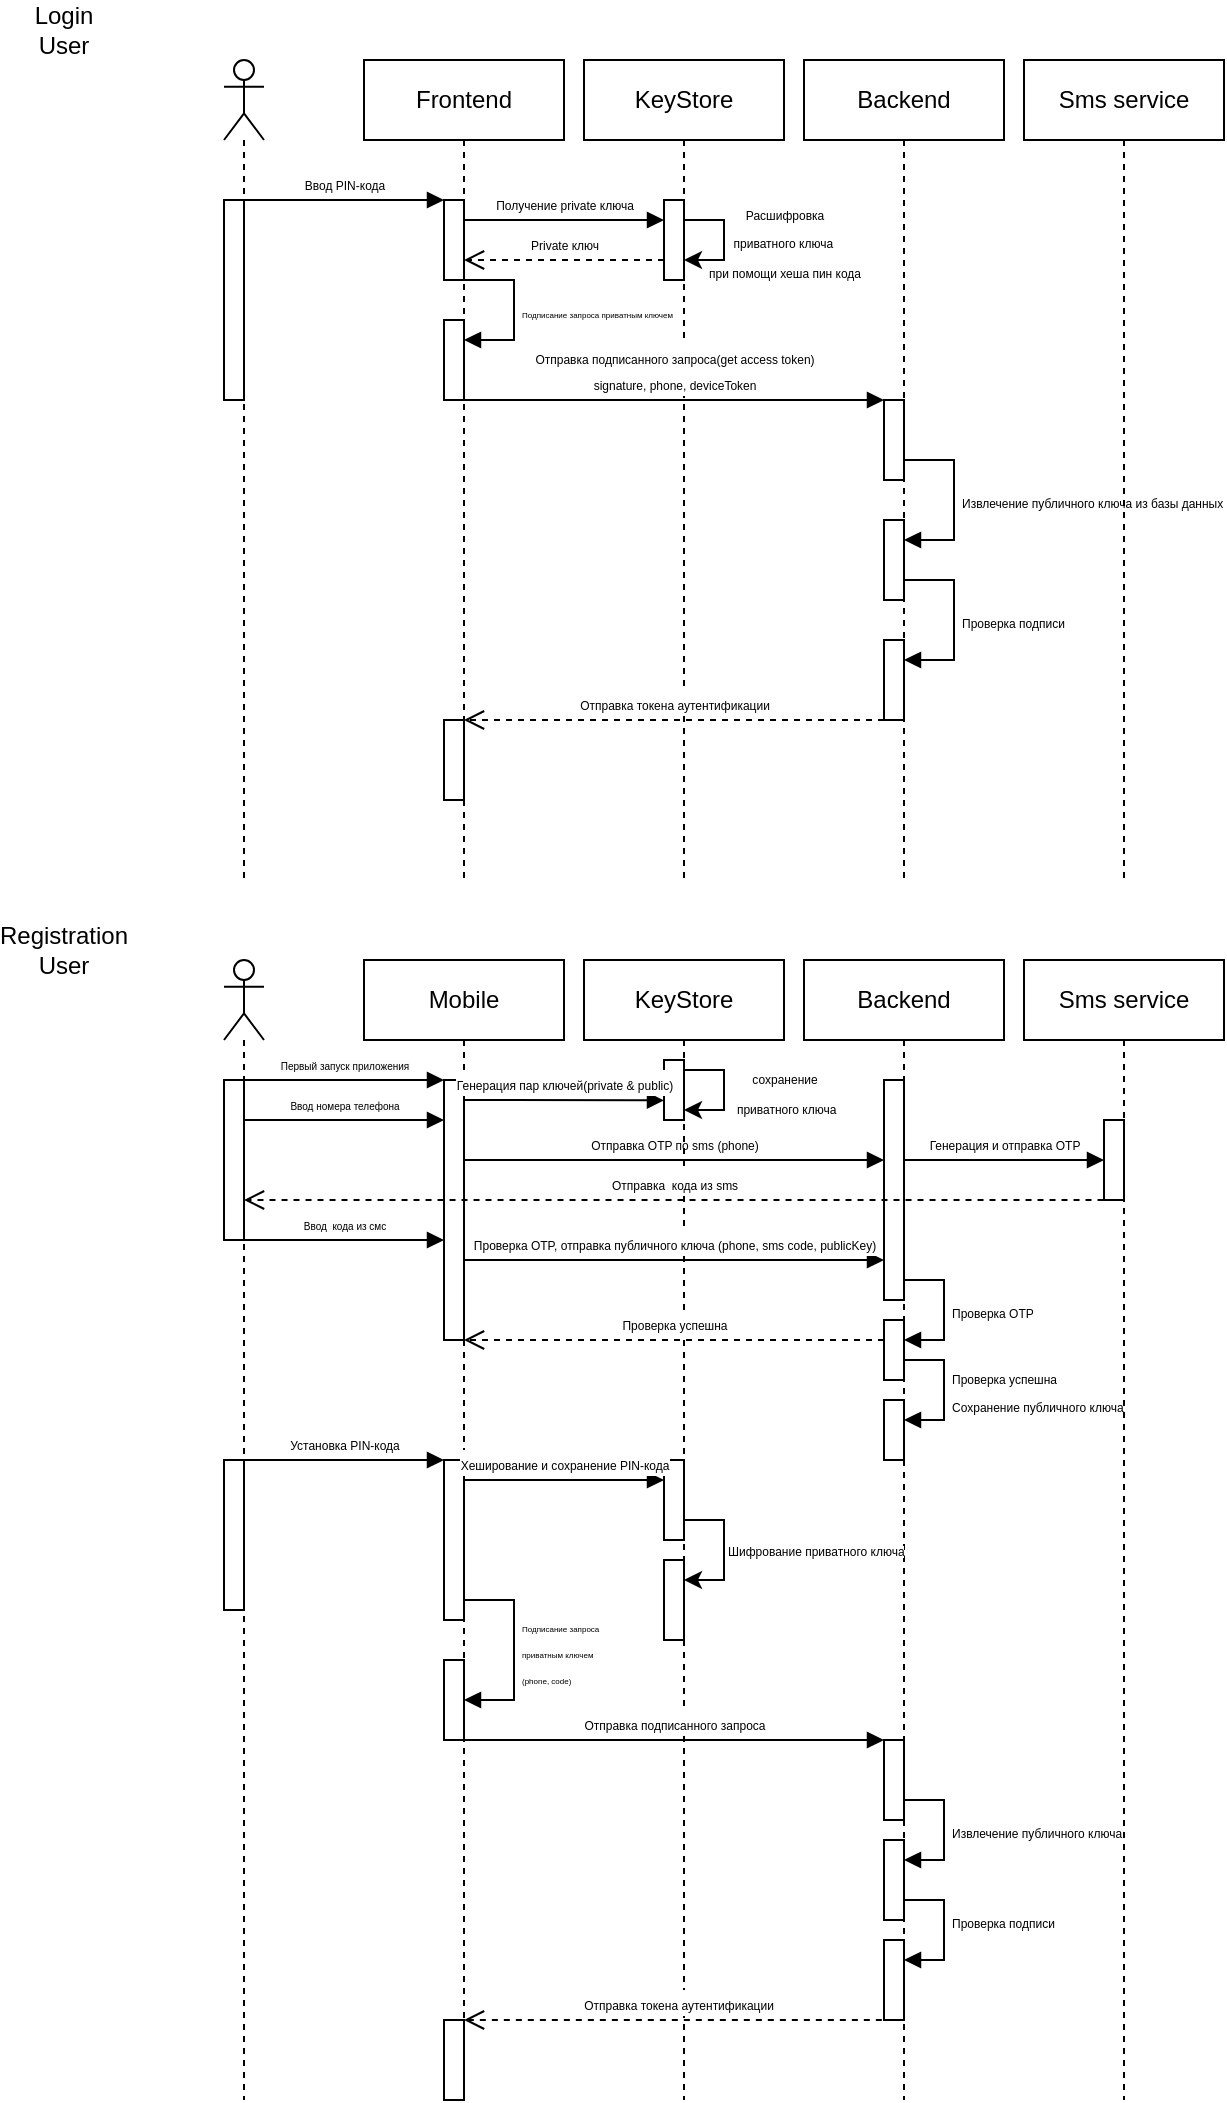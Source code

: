 <mxfile version="24.7.10">
  <diagram name="Page-1" id="2YBvvXClWsGukQMizWep">
    <mxGraphModel dx="717" dy="410" grid="1" gridSize="10" guides="1" tooltips="1" connect="1" arrows="1" fold="1" page="1" pageScale="1" pageWidth="850" pageHeight="1100" math="0" shadow="0">
      <root>
        <mxCell id="0" />
        <mxCell id="1" parent="0" />
        <mxCell id="j4ppFfh7coL_AdbM1LWi-92" value="" style="shape=umlLifeline;perimeter=lifelinePerimeter;whiteSpace=wrap;html=1;container=1;dropTarget=0;collapsible=0;recursiveResize=0;outlineConnect=0;portConstraint=eastwest;newEdgeStyle={&quot;curved&quot;:0,&quot;rounded&quot;:0};participant=umlActor;" vertex="1" parent="1">
          <mxGeometry x="120" y="40" width="20" height="410" as="geometry" />
        </mxCell>
        <mxCell id="j4ppFfh7coL_AdbM1LWi-113" value="" style="html=1;points=[[0,0,0,0,5],[0,1,0,0,-5],[1,0,0,0,5],[1,1,0,0,-5]];perimeter=orthogonalPerimeter;outlineConnect=0;targetShapes=umlLifeline;portConstraint=eastwest;newEdgeStyle={&quot;curved&quot;:0,&quot;rounded&quot;:0};" vertex="1" parent="j4ppFfh7coL_AdbM1LWi-92">
          <mxGeometry y="70" width="10" height="100" as="geometry" />
        </mxCell>
        <mxCell id="j4ppFfh7coL_AdbM1LWi-94" value="Frontend" style="shape=umlLifeline;perimeter=lifelinePerimeter;whiteSpace=wrap;html=1;container=1;dropTarget=0;collapsible=0;recursiveResize=0;outlineConnect=0;portConstraint=eastwest;newEdgeStyle={&quot;edgeStyle&quot;:&quot;elbowEdgeStyle&quot;,&quot;elbow&quot;:&quot;vertical&quot;,&quot;curved&quot;:0,&quot;rounded&quot;:0};" vertex="1" parent="1">
          <mxGeometry x="190" y="40" width="100" height="410" as="geometry" />
        </mxCell>
        <mxCell id="j4ppFfh7coL_AdbM1LWi-115" value="" style="html=1;points=[[0,0,0,0,5],[0,1,0,0,-5],[1,0,0,0,5],[1,1,0,0,-5]];perimeter=orthogonalPerimeter;outlineConnect=0;targetShapes=umlLifeline;portConstraint=eastwest;newEdgeStyle={&quot;curved&quot;:0,&quot;rounded&quot;:0};" vertex="1" parent="j4ppFfh7coL_AdbM1LWi-94">
          <mxGeometry x="40" y="70" width="10" height="40" as="geometry" />
        </mxCell>
        <mxCell id="j4ppFfh7coL_AdbM1LWi-120" value="" style="html=1;points=[[0,0,0,0,5],[0,1,0,0,-5],[1,0,0,0,5],[1,1,0,0,-5]];perimeter=orthogonalPerimeter;outlineConnect=0;targetShapes=umlLifeline;portConstraint=eastwest;newEdgeStyle={&quot;curved&quot;:0,&quot;rounded&quot;:0};" vertex="1" parent="j4ppFfh7coL_AdbM1LWi-94">
          <mxGeometry x="40" y="130" width="10" height="40" as="geometry" />
        </mxCell>
        <mxCell id="j4ppFfh7coL_AdbM1LWi-121" value="&lt;span style=&quot;font-size: 4px;&quot;&gt;Подписание запроса приватным ключем&lt;/span&gt;" style="html=1;align=left;spacingLeft=2;endArrow=block;rounded=0;edgeStyle=orthogonalEdgeStyle;curved=0;rounded=0;" edge="1" target="j4ppFfh7coL_AdbM1LWi-120" parent="j4ppFfh7coL_AdbM1LWi-94" source="j4ppFfh7coL_AdbM1LWi-115">
          <mxGeometry relative="1" as="geometry">
            <mxPoint x="45" y="110" as="sourcePoint" />
            <Array as="points">
              <mxPoint x="75" y="110" />
              <mxPoint x="75" y="140" />
            </Array>
          </mxGeometry>
        </mxCell>
        <mxCell id="j4ppFfh7coL_AdbM1LWi-130" value="" style="html=1;points=[[0,0,0,0,5],[0,1,0,0,-5],[1,0,0,0,5],[1,1,0,0,-5]];perimeter=orthogonalPerimeter;outlineConnect=0;targetShapes=umlLifeline;portConstraint=eastwest;newEdgeStyle={&quot;curved&quot;:0,&quot;rounded&quot;:0};" vertex="1" parent="j4ppFfh7coL_AdbM1LWi-94">
          <mxGeometry x="40" y="330" width="10" height="40" as="geometry" />
        </mxCell>
        <mxCell id="j4ppFfh7coL_AdbM1LWi-99" value="KeyStore" style="shape=umlLifeline;perimeter=lifelinePerimeter;whiteSpace=wrap;html=1;container=1;dropTarget=0;collapsible=0;recursiveResize=0;outlineConnect=0;portConstraint=eastwest;newEdgeStyle={&quot;curved&quot;:0,&quot;rounded&quot;:0};" vertex="1" parent="1">
          <mxGeometry x="300" y="40" width="100" height="410" as="geometry" />
        </mxCell>
        <mxCell id="j4ppFfh7coL_AdbM1LWi-116" value="" style="html=1;points=[[0,0,0,0,5],[0,1,0,0,-5],[1,0,0,0,5],[1,1,0,0,-5]];perimeter=orthogonalPerimeter;outlineConnect=0;targetShapes=umlLifeline;portConstraint=eastwest;newEdgeStyle={&quot;curved&quot;:0,&quot;rounded&quot;:0};" vertex="1" parent="j4ppFfh7coL_AdbM1LWi-99">
          <mxGeometry x="40" y="70" width="10" height="40" as="geometry" />
        </mxCell>
        <mxCell id="j4ppFfh7coL_AdbM1LWi-190" style="edgeStyle=orthogonalEdgeStyle;rounded=0;orthogonalLoop=1;jettySize=auto;html=1;curved=0;elbow=vertical;" edge="1" parent="j4ppFfh7coL_AdbM1LWi-99" source="j4ppFfh7coL_AdbM1LWi-116" target="j4ppFfh7coL_AdbM1LWi-116">
          <mxGeometry relative="1" as="geometry" />
        </mxCell>
        <mxCell id="j4ppFfh7coL_AdbM1LWi-101" value="Backend" style="shape=umlLifeline;perimeter=lifelinePerimeter;whiteSpace=wrap;html=1;container=1;dropTarget=0;collapsible=0;recursiveResize=0;outlineConnect=0;portConstraint=eastwest;newEdgeStyle={&quot;edgeStyle&quot;:&quot;elbowEdgeStyle&quot;,&quot;elbow&quot;:&quot;vertical&quot;,&quot;curved&quot;:0,&quot;rounded&quot;:0};" vertex="1" parent="1">
          <mxGeometry x="410" y="40" width="100" height="410" as="geometry" />
        </mxCell>
        <mxCell id="j4ppFfh7coL_AdbM1LWi-123" value="" style="html=1;points=[[0,0,0,0,5],[0,1,0,0,-5],[1,0,0,0,5],[1,1,0,0,-5]];perimeter=orthogonalPerimeter;outlineConnect=0;targetShapes=umlLifeline;portConstraint=eastwest;newEdgeStyle={&quot;curved&quot;:0,&quot;rounded&quot;:0};" vertex="1" parent="j4ppFfh7coL_AdbM1LWi-101">
          <mxGeometry x="40" y="170" width="10" height="40" as="geometry" />
        </mxCell>
        <mxCell id="j4ppFfh7coL_AdbM1LWi-126" value="" style="html=1;points=[[0,0,0,0,5],[0,1,0,0,-5],[1,0,0,0,5],[1,1,0,0,-5]];perimeter=orthogonalPerimeter;outlineConnect=0;targetShapes=umlLifeline;portConstraint=eastwest;newEdgeStyle={&quot;curved&quot;:0,&quot;rounded&quot;:0};" vertex="1" parent="j4ppFfh7coL_AdbM1LWi-101">
          <mxGeometry x="40" y="230" width="10" height="40" as="geometry" />
        </mxCell>
        <mxCell id="j4ppFfh7coL_AdbM1LWi-127" value="&lt;font style=&quot;font-size: 6px;&quot;&gt;Извлечение публичного ключа из базы данных&lt;/font&gt;" style="html=1;align=left;spacingLeft=2;endArrow=block;rounded=0;edgeStyle=orthogonalEdgeStyle;curved=0;rounded=0;" edge="1" target="j4ppFfh7coL_AdbM1LWi-126" parent="j4ppFfh7coL_AdbM1LWi-101" source="j4ppFfh7coL_AdbM1LWi-123">
          <mxGeometry relative="1" as="geometry">
            <mxPoint x="45" y="210" as="sourcePoint" />
            <Array as="points">
              <mxPoint x="75" y="200" />
              <mxPoint x="75" y="240" />
            </Array>
          </mxGeometry>
        </mxCell>
        <mxCell id="j4ppFfh7coL_AdbM1LWi-128" value="" style="html=1;points=[[0,0,0,0,5],[0,1,0,0,-5],[1,0,0,0,5],[1,1,0,0,-5]];perimeter=orthogonalPerimeter;outlineConnect=0;targetShapes=umlLifeline;portConstraint=eastwest;newEdgeStyle={&quot;curved&quot;:0,&quot;rounded&quot;:0};" vertex="1" parent="j4ppFfh7coL_AdbM1LWi-101">
          <mxGeometry x="40" y="290" width="10" height="40" as="geometry" />
        </mxCell>
        <mxCell id="j4ppFfh7coL_AdbM1LWi-129" value="&lt;span style=&quot;font-size: 6px;&quot;&gt;Проверка подписи&lt;/span&gt;" style="html=1;align=left;spacingLeft=2;endArrow=block;rounded=0;edgeStyle=orthogonalEdgeStyle;curved=0;rounded=0;" edge="1" target="j4ppFfh7coL_AdbM1LWi-128" parent="j4ppFfh7coL_AdbM1LWi-101" source="j4ppFfh7coL_AdbM1LWi-126">
          <mxGeometry relative="1" as="geometry">
            <mxPoint x="45" y="280" as="sourcePoint" />
            <Array as="points">
              <mxPoint x="75" y="260" />
              <mxPoint x="75" y="300" />
            </Array>
          </mxGeometry>
        </mxCell>
        <mxCell id="j4ppFfh7coL_AdbM1LWi-111" value="Sms service" style="shape=umlLifeline;perimeter=lifelinePerimeter;whiteSpace=wrap;html=1;container=1;dropTarget=0;collapsible=0;recursiveResize=0;outlineConnect=0;portConstraint=eastwest;newEdgeStyle={&quot;curved&quot;:0,&quot;rounded&quot;:0};" vertex="1" parent="1">
          <mxGeometry x="520" y="40" width="100" height="410" as="geometry" />
        </mxCell>
        <mxCell id="j4ppFfh7coL_AdbM1LWi-114" value="&lt;font style=&quot;font-size: 6px;&quot;&gt;Ввод PIN-кода&lt;/font&gt;" style="html=1;verticalAlign=bottom;endArrow=block;curved=0;rounded=0;" edge="1" parent="1">
          <mxGeometry width="80" relative="1" as="geometry">
            <mxPoint x="130" y="110" as="sourcePoint" />
            <mxPoint x="230" y="110" as="targetPoint" />
            <Array as="points">
              <mxPoint x="200" y="110" />
            </Array>
          </mxGeometry>
        </mxCell>
        <mxCell id="j4ppFfh7coL_AdbM1LWi-117" value="&lt;font style=&quot;font-size: 6px;&quot;&gt;Получение private ключа&lt;/font&gt;" style="html=1;verticalAlign=bottom;endArrow=block;curved=0;rounded=0;" edge="1" parent="1" source="j4ppFfh7coL_AdbM1LWi-94" target="j4ppFfh7coL_AdbM1LWi-116">
          <mxGeometry width="80" relative="1" as="geometry">
            <mxPoint x="260" y="120" as="sourcePoint" />
            <mxPoint x="340" y="120" as="targetPoint" />
            <Array as="points">
              <mxPoint x="290" y="120" />
            </Array>
          </mxGeometry>
        </mxCell>
        <mxCell id="j4ppFfh7coL_AdbM1LWi-122" value="&lt;span style=&quot;font-size: 6px;&quot;&gt;Отправка подписанного запроса(get access token)&lt;/span&gt;&lt;div&gt;&lt;span style=&quot;font-size: 6px;&quot;&gt;signature, phone, deviceToken&lt;/span&gt;&lt;/div&gt;" style="html=1;verticalAlign=bottom;endArrow=block;curved=0;rounded=0;" edge="1" parent="1" target="j4ppFfh7coL_AdbM1LWi-123">
          <mxGeometry width="80" relative="1" as="geometry">
            <mxPoint x="240" y="210" as="sourcePoint" />
            <mxPoint x="320" y="210" as="targetPoint" />
          </mxGeometry>
        </mxCell>
        <mxCell id="j4ppFfh7coL_AdbM1LWi-131" value="&lt;span style=&quot;font-size: 6px;&quot;&gt;Отправка токена аутентификации&lt;/span&gt;" style="html=1;verticalAlign=bottom;endArrow=open;dashed=1;endSize=8;curved=0;rounded=0;" edge="1" parent="1">
          <mxGeometry relative="1" as="geometry">
            <mxPoint x="450" y="370" as="sourcePoint" />
            <mxPoint x="239.987" y="370" as="targetPoint" />
          </mxGeometry>
        </mxCell>
        <mxCell id="j4ppFfh7coL_AdbM1LWi-134" value="&lt;font style=&quot;font-size: 6px;&quot;&gt;Private ключ&lt;/font&gt;" style="html=1;verticalAlign=bottom;endArrow=open;dashed=1;endSize=8;curved=0;rounded=0;" edge="1" parent="1" target="j4ppFfh7coL_AdbM1LWi-94">
          <mxGeometry relative="1" as="geometry">
            <mxPoint x="340" y="140" as="sourcePoint" />
            <mxPoint x="260" y="140" as="targetPoint" />
          </mxGeometry>
        </mxCell>
        <mxCell id="j4ppFfh7coL_AdbM1LWi-137" value="" style="shape=umlLifeline;perimeter=lifelinePerimeter;whiteSpace=wrap;html=1;container=1;dropTarget=0;collapsible=0;recursiveResize=0;outlineConnect=0;portConstraint=eastwest;newEdgeStyle={&quot;curved&quot;:0,&quot;rounded&quot;:0};participant=umlActor;" vertex="1" parent="1">
          <mxGeometry x="120" y="490" width="20" height="570" as="geometry" />
        </mxCell>
        <mxCell id="j4ppFfh7coL_AdbM1LWi-138" value="" style="html=1;points=[[0,0,0,0,5],[0,1,0,0,-5],[1,0,0,0,5],[1,1,0,0,-5]];perimeter=orthogonalPerimeter;outlineConnect=0;targetShapes=umlLifeline;portConstraint=eastwest;newEdgeStyle={&quot;curved&quot;:0,&quot;rounded&quot;:0};" vertex="1" parent="j4ppFfh7coL_AdbM1LWi-137">
          <mxGeometry y="60" width="10" height="80" as="geometry" />
        </mxCell>
        <mxCell id="j4ppFfh7coL_AdbM1LWi-165" value="" style="html=1;points=[[0,0,0,0,5],[0,1,0,0,-5],[1,0,0,0,5],[1,1,0,0,-5]];perimeter=orthogonalPerimeter;outlineConnect=0;targetShapes=umlLifeline;portConstraint=eastwest;newEdgeStyle={&quot;curved&quot;:0,&quot;rounded&quot;:0};" vertex="1" parent="j4ppFfh7coL_AdbM1LWi-137">
          <mxGeometry y="250" width="10" height="75" as="geometry" />
        </mxCell>
        <mxCell id="j4ppFfh7coL_AdbM1LWi-139" value="Mobile" style="shape=umlLifeline;perimeter=lifelinePerimeter;whiteSpace=wrap;html=1;container=1;dropTarget=0;collapsible=0;recursiveResize=0;outlineConnect=0;portConstraint=eastwest;newEdgeStyle={&quot;edgeStyle&quot;:&quot;elbowEdgeStyle&quot;,&quot;elbow&quot;:&quot;vertical&quot;,&quot;curved&quot;:0,&quot;rounded&quot;:0};" vertex="1" parent="1">
          <mxGeometry x="190" y="490" width="100" height="570" as="geometry" />
        </mxCell>
        <mxCell id="j4ppFfh7coL_AdbM1LWi-140" value="" style="html=1;points=[[0,0,0,0,5],[0,1,0,0,-5],[1,0,0,0,5],[1,1,0,0,-5]];perimeter=orthogonalPerimeter;outlineConnect=0;targetShapes=umlLifeline;portConstraint=eastwest;newEdgeStyle={&quot;curved&quot;:0,&quot;rounded&quot;:0};" vertex="1" parent="j4ppFfh7coL_AdbM1LWi-139">
          <mxGeometry x="40" y="60" width="10" height="130" as="geometry" />
        </mxCell>
        <mxCell id="j4ppFfh7coL_AdbM1LWi-141" value="" style="html=1;points=[[0,0,0,0,5],[0,1,0,0,-5],[1,0,0,0,5],[1,1,0,0,-5]];perimeter=orthogonalPerimeter;outlineConnect=0;targetShapes=umlLifeline;portConstraint=eastwest;newEdgeStyle={&quot;curved&quot;:0,&quot;rounded&quot;:0};" vertex="1" parent="j4ppFfh7coL_AdbM1LWi-139">
          <mxGeometry x="40" y="250" width="10" height="80" as="geometry" />
        </mxCell>
        <mxCell id="j4ppFfh7coL_AdbM1LWi-142" value="" style="html=1;points=[[0,0,0,0,5],[0,1,0,0,-5],[1,0,0,0,5],[1,1,0,0,-5]];perimeter=orthogonalPerimeter;outlineConnect=0;targetShapes=umlLifeline;portConstraint=eastwest;newEdgeStyle={&quot;curved&quot;:0,&quot;rounded&quot;:0};" vertex="1" parent="j4ppFfh7coL_AdbM1LWi-139">
          <mxGeometry x="40" y="350" width="10" height="40" as="geometry" />
        </mxCell>
        <mxCell id="j4ppFfh7coL_AdbM1LWi-143" value="&lt;font style=&quot;font-size: 4px;&quot;&gt;Подписание запроса&amp;nbsp;&lt;/font&gt;&lt;div&gt;&lt;font style=&quot;font-size: 4px;&quot;&gt;приватным ключем&amp;nbsp;&lt;br&gt;&lt;/font&gt;&lt;/div&gt;&lt;div&gt;&lt;font style=&quot;font-size: 4px;&quot;&gt;(phone, code)&lt;/font&gt;&lt;/div&gt;" style="html=1;align=left;spacingLeft=2;endArrow=block;rounded=0;edgeStyle=orthogonalEdgeStyle;curved=0;rounded=0;" edge="1" parent="j4ppFfh7coL_AdbM1LWi-139" target="j4ppFfh7coL_AdbM1LWi-142" source="j4ppFfh7coL_AdbM1LWi-141">
          <mxGeometry relative="1" as="geometry">
            <mxPoint x="45" y="290" as="sourcePoint" />
            <Array as="points">
              <mxPoint x="75" y="320" />
              <mxPoint x="75" y="370" />
            </Array>
          </mxGeometry>
        </mxCell>
        <mxCell id="j4ppFfh7coL_AdbM1LWi-144" value="" style="html=1;points=[[0,0,0,0,5],[0,1,0,0,-5],[1,0,0,0,5],[1,1,0,0,-5]];perimeter=orthogonalPerimeter;outlineConnect=0;targetShapes=umlLifeline;portConstraint=eastwest;newEdgeStyle={&quot;curved&quot;:0,&quot;rounded&quot;:0};" vertex="1" parent="j4ppFfh7coL_AdbM1LWi-139">
          <mxGeometry x="40" y="530" width="10" height="40" as="geometry" />
        </mxCell>
        <mxCell id="j4ppFfh7coL_AdbM1LWi-145" value="Backend" style="shape=umlLifeline;perimeter=lifelinePerimeter;whiteSpace=wrap;html=1;container=1;dropTarget=0;collapsible=0;recursiveResize=0;outlineConnect=0;portConstraint=eastwest;newEdgeStyle={&quot;edgeStyle&quot;:&quot;elbowEdgeStyle&quot;,&quot;elbow&quot;:&quot;vertical&quot;,&quot;curved&quot;:0,&quot;rounded&quot;:0};" vertex="1" parent="1">
          <mxGeometry x="410" y="490" width="100" height="570" as="geometry" />
        </mxCell>
        <mxCell id="j4ppFfh7coL_AdbM1LWi-146" value="" style="html=1;points=[[0,0,0,0,5],[0,1,0,0,-5],[1,0,0,0,5],[1,1,0,0,-5]];perimeter=orthogonalPerimeter;outlineConnect=0;targetShapes=umlLifeline;portConstraint=eastwest;newEdgeStyle={&quot;curved&quot;:0,&quot;rounded&quot;:0};" vertex="1" parent="j4ppFfh7coL_AdbM1LWi-145">
          <mxGeometry x="40" y="60" width="10" height="110" as="geometry" />
        </mxCell>
        <mxCell id="j4ppFfh7coL_AdbM1LWi-147" value="" style="html=1;points=[[0,0,0,0,5],[0,1,0,0,-5],[1,0,0,0,5],[1,1,0,0,-5]];perimeter=orthogonalPerimeter;outlineConnect=0;targetShapes=umlLifeline;portConstraint=eastwest;newEdgeStyle={&quot;curved&quot;:0,&quot;rounded&quot;:0};" vertex="1" parent="j4ppFfh7coL_AdbM1LWi-145">
          <mxGeometry x="40" y="180" width="10" height="30" as="geometry" />
        </mxCell>
        <mxCell id="j4ppFfh7coL_AdbM1LWi-148" value="&lt;font style=&quot;font-size: 6px;&quot;&gt;Проверка OTP&lt;/font&gt;" style="html=1;align=left;spacingLeft=2;endArrow=block;rounded=0;edgeStyle=orthogonalEdgeStyle;curved=0;rounded=0;" edge="1" parent="j4ppFfh7coL_AdbM1LWi-145">
          <mxGeometry relative="1" as="geometry">
            <mxPoint x="50" y="160" as="sourcePoint" />
            <Array as="points">
              <mxPoint x="70" y="160" />
              <mxPoint x="70" y="190" />
            </Array>
            <mxPoint x="50" y="190" as="targetPoint" />
            <mxPoint as="offset" />
          </mxGeometry>
        </mxCell>
        <mxCell id="j4ppFfh7coL_AdbM1LWi-150" value="" style="html=1;points=[[0,0,0,0,5],[0,1,0,0,-5],[1,0,0,0,5],[1,1,0,0,-5]];perimeter=orthogonalPerimeter;outlineConnect=0;targetShapes=umlLifeline;portConstraint=eastwest;newEdgeStyle={&quot;curved&quot;:0,&quot;rounded&quot;:0};" vertex="1" parent="j4ppFfh7coL_AdbM1LWi-145">
          <mxGeometry x="40" y="390" width="10" height="40" as="geometry" />
        </mxCell>
        <mxCell id="j4ppFfh7coL_AdbM1LWi-151" value="" style="html=1;points=[[0,0,0,0,5],[0,1,0,0,-5],[1,0,0,0,5],[1,1,0,0,-5]];perimeter=orthogonalPerimeter;outlineConnect=0;targetShapes=umlLifeline;portConstraint=eastwest;newEdgeStyle={&quot;curved&quot;:0,&quot;rounded&quot;:0};" vertex="1" parent="j4ppFfh7coL_AdbM1LWi-145">
          <mxGeometry x="40" y="440" width="10" height="40" as="geometry" />
        </mxCell>
        <mxCell id="j4ppFfh7coL_AdbM1LWi-152" value="&lt;font style=&quot;font-size: 6px;&quot;&gt;Извлечение публичного ключа&lt;/font&gt;" style="html=1;align=left;spacingLeft=2;endArrow=block;rounded=0;edgeStyle=orthogonalEdgeStyle;curved=0;rounded=0;" edge="1" parent="j4ppFfh7coL_AdbM1LWi-145" target="j4ppFfh7coL_AdbM1LWi-151" source="j4ppFfh7coL_AdbM1LWi-150">
          <mxGeometry relative="1" as="geometry">
            <mxPoint x="45" y="400" as="sourcePoint" />
            <Array as="points">
              <mxPoint x="70" y="420" />
              <mxPoint x="70" y="450" />
            </Array>
          </mxGeometry>
        </mxCell>
        <mxCell id="j4ppFfh7coL_AdbM1LWi-153" value="" style="html=1;points=[[0,0,0,0,5],[0,1,0,0,-5],[1,0,0,0,5],[1,1,0,0,-5]];perimeter=orthogonalPerimeter;outlineConnect=0;targetShapes=umlLifeline;portConstraint=eastwest;newEdgeStyle={&quot;curved&quot;:0,&quot;rounded&quot;:0};" vertex="1" parent="j4ppFfh7coL_AdbM1LWi-145">
          <mxGeometry x="40" y="490" width="10" height="40" as="geometry" />
        </mxCell>
        <mxCell id="j4ppFfh7coL_AdbM1LWi-154" value="&lt;font style=&quot;font-size: 6px;&quot;&gt;Проверка подписи&lt;/font&gt;" style="html=1;align=left;spacingLeft=2;endArrow=block;rounded=0;edgeStyle=orthogonalEdgeStyle;curved=0;rounded=0;" edge="1" parent="j4ppFfh7coL_AdbM1LWi-145" target="j4ppFfh7coL_AdbM1LWi-153">
          <mxGeometry relative="1" as="geometry">
            <mxPoint x="50" y="460" as="sourcePoint" />
            <Array as="points">
              <mxPoint x="50" y="470" />
              <mxPoint x="70" y="470" />
              <mxPoint x="70" y="500" />
            </Array>
          </mxGeometry>
        </mxCell>
        <mxCell id="j4ppFfh7coL_AdbM1LWi-175" value="" style="html=1;points=[[0,0,0,0,5],[0,1,0,0,-5],[1,0,0,0,5],[1,1,0,0,-5]];perimeter=orthogonalPerimeter;outlineConnect=0;targetShapes=umlLifeline;portConstraint=eastwest;newEdgeStyle={&quot;curved&quot;:0,&quot;rounded&quot;:0};" vertex="1" parent="j4ppFfh7coL_AdbM1LWi-145">
          <mxGeometry x="40" y="220" width="10" height="30" as="geometry" />
        </mxCell>
        <mxCell id="j4ppFfh7coL_AdbM1LWi-176" value="&lt;font style=&quot;font-size: 6px;&quot;&gt;Проверка успешна&lt;br&gt;Сохранение публичного ключа&lt;/font&gt;" style="html=1;align=left;spacingLeft=2;endArrow=block;rounded=0;edgeStyle=orthogonalEdgeStyle;curved=0;rounded=0;" edge="1" target="j4ppFfh7coL_AdbM1LWi-175" parent="j4ppFfh7coL_AdbM1LWi-145" source="j4ppFfh7coL_AdbM1LWi-147">
          <mxGeometry relative="1" as="geometry">
            <mxPoint x="60" y="180" as="sourcePoint" />
            <Array as="points">
              <mxPoint x="70" y="200" />
              <mxPoint x="70" y="230" />
            </Array>
          </mxGeometry>
        </mxCell>
        <mxCell id="j4ppFfh7coL_AdbM1LWi-155" value="&lt;span style=&quot;font-size: 5px; background-color: rgb(251, 251, 251);&quot;&gt;Ввод номера телефона&lt;/span&gt;" style="html=1;verticalAlign=bottom;endArrow=block;curved=0;rounded=0;" edge="1" parent="1">
          <mxGeometry x="0.003" width="80" relative="1" as="geometry">
            <mxPoint x="130" y="570" as="sourcePoint" />
            <mxPoint x="230" y="570" as="targetPoint" />
            <mxPoint as="offset" />
          </mxGeometry>
        </mxCell>
        <mxCell id="j4ppFfh7coL_AdbM1LWi-156" value="&lt;div style=&quot;&quot;&gt;&lt;span style=&quot;font-size: 6px;&quot;&gt;Отправка OTP по sms (phone)&lt;/span&gt;&lt;/div&gt;" style="html=1;verticalAlign=bottom;endArrow=block;curved=0;rounded=0;align=center;" edge="1" parent="1">
          <mxGeometry x="-0.001" width="80" relative="1" as="geometry">
            <mxPoint x="239.997" y="590" as="sourcePoint" />
            <mxPoint x="450" y="590" as="targetPoint" />
            <Array as="points">
              <mxPoint x="430" y="590" />
            </Array>
            <mxPoint as="offset" />
          </mxGeometry>
        </mxCell>
        <mxCell id="j4ppFfh7coL_AdbM1LWi-157" value="KeyStore" style="shape=umlLifeline;perimeter=lifelinePerimeter;whiteSpace=wrap;html=1;container=1;dropTarget=0;collapsible=0;recursiveResize=0;outlineConnect=0;portConstraint=eastwest;newEdgeStyle={&quot;curved&quot;:0,&quot;rounded&quot;:0};" vertex="1" parent="1">
          <mxGeometry x="300" y="490" width="100" height="570" as="geometry" />
        </mxCell>
        <mxCell id="j4ppFfh7coL_AdbM1LWi-185" style="edgeStyle=orthogonalEdgeStyle;rounded=0;orthogonalLoop=1;jettySize=auto;html=1;curved=0;" edge="1" parent="j4ppFfh7coL_AdbM1LWi-157" source="j4ppFfh7coL_AdbM1LWi-158" target="j4ppFfh7coL_AdbM1LWi-157">
          <mxGeometry relative="1" as="geometry">
            <Array as="points">
              <mxPoint x="60" y="310" />
              <mxPoint x="60" y="310" />
            </Array>
          </mxGeometry>
        </mxCell>
        <mxCell id="j4ppFfh7coL_AdbM1LWi-158" value="" style="html=1;points=[[0,0,0,0,5],[0,1,0,0,-5],[1,0,0,0,5],[1,1,0,0,-5]];perimeter=orthogonalPerimeter;outlineConnect=0;targetShapes=umlLifeline;portConstraint=eastwest;newEdgeStyle={&quot;curved&quot;:0,&quot;rounded&quot;:0};" vertex="1" parent="j4ppFfh7coL_AdbM1LWi-157">
          <mxGeometry x="40" y="250" width="10" height="40" as="geometry" />
        </mxCell>
        <mxCell id="j4ppFfh7coL_AdbM1LWi-177" value="" style="html=1;points=[[0,0,0,0,5],[0,1,0,0,-5],[1,0,0,0,5],[1,1,0,0,-5]];perimeter=orthogonalPerimeter;outlineConnect=0;targetShapes=umlLifeline;portConstraint=eastwest;newEdgeStyle={&quot;curved&quot;:0,&quot;rounded&quot;:0};" vertex="1" parent="j4ppFfh7coL_AdbM1LWi-157">
          <mxGeometry x="40" y="50" width="10" height="30" as="geometry" />
        </mxCell>
        <mxCell id="j4ppFfh7coL_AdbM1LWi-184" value="" style="html=1;points=[[0,0,0,0,5],[0,1,0,0,-5],[1,0,0,0,5],[1,1,0,0,-5]];perimeter=orthogonalPerimeter;outlineConnect=0;targetShapes=umlLifeline;portConstraint=eastwest;newEdgeStyle={&quot;curved&quot;:0,&quot;rounded&quot;:0};" vertex="1" parent="j4ppFfh7coL_AdbM1LWi-157">
          <mxGeometry x="40" y="300" width="10" height="40" as="geometry" />
        </mxCell>
        <mxCell id="j4ppFfh7coL_AdbM1LWi-186" value="" style="edgeStyle=orthogonalEdgeStyle;rounded=0;orthogonalLoop=1;jettySize=auto;html=1;curved=0;" edge="1" parent="j4ppFfh7coL_AdbM1LWi-157" source="j4ppFfh7coL_AdbM1LWi-158" target="j4ppFfh7coL_AdbM1LWi-184">
          <mxGeometry relative="1" as="geometry">
            <Array as="points">
              <mxPoint x="70" y="280" />
              <mxPoint x="70" y="310" />
            </Array>
          </mxGeometry>
        </mxCell>
        <mxCell id="j4ppFfh7coL_AdbM1LWi-192" value="" style="edgeStyle=orthogonalEdgeStyle;rounded=0;orthogonalLoop=1;jettySize=auto;html=1;curved=0;" edge="1" parent="j4ppFfh7coL_AdbM1LWi-157" source="j4ppFfh7coL_AdbM1LWi-177" target="j4ppFfh7coL_AdbM1LWi-177">
          <mxGeometry relative="1" as="geometry" />
        </mxCell>
        <mxCell id="j4ppFfh7coL_AdbM1LWi-159" value="&lt;span style=&quot;font-size: 5px; background-color: rgb(251, 251, 251);&quot;&gt;Ввод&amp;nbsp; кода из смс&lt;/span&gt;" style="html=1;verticalAlign=bottom;endArrow=block;curved=0;rounded=0;" edge="1" parent="1">
          <mxGeometry x="0.003" width="80" relative="1" as="geometry">
            <mxPoint x="130" y="630" as="sourcePoint" />
            <mxPoint x="230" y="630" as="targetPoint" />
            <mxPoint as="offset" />
          </mxGeometry>
        </mxCell>
        <mxCell id="j4ppFfh7coL_AdbM1LWi-160" value="Sms service" style="shape=umlLifeline;perimeter=lifelinePerimeter;whiteSpace=wrap;html=1;container=1;dropTarget=0;collapsible=0;recursiveResize=0;outlineConnect=0;portConstraint=eastwest;newEdgeStyle={&quot;curved&quot;:0,&quot;rounded&quot;:0};" vertex="1" parent="1">
          <mxGeometry x="520" y="490" width="100" height="570" as="geometry" />
        </mxCell>
        <mxCell id="j4ppFfh7coL_AdbM1LWi-161" value="" style="html=1;points=[[0,0,0,0,5],[0,1,0,0,-5],[1,0,0,0,5],[1,1,0,0,-5]];perimeter=orthogonalPerimeter;outlineConnect=0;targetShapes=umlLifeline;portConstraint=eastwest;newEdgeStyle={&quot;curved&quot;:0,&quot;rounded&quot;:0};" vertex="1" parent="j4ppFfh7coL_AdbM1LWi-160">
          <mxGeometry x="40" y="80" width="10" height="40" as="geometry" />
        </mxCell>
        <mxCell id="j4ppFfh7coL_AdbM1LWi-162" value="&lt;font style=&quot;font-size: 6px;&quot;&gt;Генерация и отправка OTP&lt;/font&gt;" style="html=1;verticalAlign=bottom;endArrow=block;curved=0;rounded=0;" edge="1" parent="1">
          <mxGeometry width="80" relative="1" as="geometry">
            <mxPoint x="460" y="590" as="sourcePoint" />
            <mxPoint x="560" y="590" as="targetPoint" />
            <mxPoint as="offset" />
          </mxGeometry>
        </mxCell>
        <mxCell id="j4ppFfh7coL_AdbM1LWi-163" value="&lt;font style=&quot;font-size: 6px;&quot;&gt;Проверка OTP, отправка публичного ключа (phone, sms code, publicKey&lt;/font&gt;&lt;span style=&quot;font-size: 6px;&quot;&gt;)&lt;/span&gt;" style="html=1;verticalAlign=bottom;endArrow=block;curved=0;rounded=0;" edge="1" parent="1">
          <mxGeometry width="80" relative="1" as="geometry">
            <mxPoint x="240" y="640" as="sourcePoint" />
            <mxPoint x="450" y="640" as="targetPoint" />
          </mxGeometry>
        </mxCell>
        <mxCell id="j4ppFfh7coL_AdbM1LWi-164" value="&lt;font style=&quot;font-size: 6px;&quot;&gt;Проверка успешна&lt;/font&gt;" style="html=1;verticalAlign=bottom;endArrow=open;dashed=1;endSize=8;curved=0;rounded=0;" edge="1" parent="1" target="j4ppFfh7coL_AdbM1LWi-139">
          <mxGeometry relative="1" as="geometry">
            <mxPoint x="450" y="680" as="sourcePoint" />
            <mxPoint x="370" y="680" as="targetPoint" />
          </mxGeometry>
        </mxCell>
        <mxCell id="j4ppFfh7coL_AdbM1LWi-166" value="&lt;font style=&quot;font-size: 6px;&quot;&gt;Установка PIN-кода&lt;/font&gt;" style="html=1;verticalAlign=bottom;endArrow=block;curved=0;rounded=0;" edge="1" parent="1">
          <mxGeometry width="80" relative="1" as="geometry">
            <mxPoint x="130" y="740" as="sourcePoint" />
            <mxPoint x="230.0" y="740" as="targetPoint" />
          </mxGeometry>
        </mxCell>
        <mxCell id="j4ppFfh7coL_AdbM1LWi-167" value="&lt;font style=&quot;font-size: 6px;&quot;&gt;Хеширование и сохранение PIN-кода&lt;/font&gt;" style="html=1;verticalAlign=bottom;endArrow=block;curved=0;rounded=0;" edge="1" parent="1">
          <mxGeometry width="80" relative="1" as="geometry">
            <mxPoint x="240" y="750" as="sourcePoint" />
            <mxPoint x="340" y="750" as="targetPoint" />
            <mxPoint as="offset" />
          </mxGeometry>
        </mxCell>
        <mxCell id="j4ppFfh7coL_AdbM1LWi-170" value="&lt;font style=&quot;font-size: 6px;&quot;&gt;Отправка подписанного запроса&lt;/font&gt;" style="html=1;verticalAlign=bottom;endArrow=block;curved=0;rounded=0;" edge="1" parent="1">
          <mxGeometry width="80" relative="1" as="geometry">
            <mxPoint x="240" y="880" as="sourcePoint" />
            <mxPoint x="450" y="880" as="targetPoint" />
          </mxGeometry>
        </mxCell>
        <mxCell id="j4ppFfh7coL_AdbM1LWi-171" value="&lt;font style=&quot;font-size: 6px;&quot;&gt;Отправка токена аутентификации&lt;/font&gt;" style="html=1;verticalAlign=bottom;endArrow=open;dashed=1;endSize=8;curved=0;rounded=0;" edge="1" parent="1" target="j4ppFfh7coL_AdbM1LWi-144">
          <mxGeometry relative="1" as="geometry">
            <mxPoint x="454.92" y="1020" as="sourcePoint" />
            <mxPoint x="245.087" y="1020" as="targetPoint" />
          </mxGeometry>
        </mxCell>
        <mxCell id="j4ppFfh7coL_AdbM1LWi-172" value="&lt;span style=&quot;font-size: 6px;&quot;&gt;Отправка&amp;nbsp; кода из sms&lt;/span&gt;" style="html=1;verticalAlign=bottom;endArrow=open;dashed=1;endSize=8;curved=0;rounded=0;" edge="1" parent="1">
          <mxGeometry relative="1" as="geometry">
            <mxPoint x="559.75" y="610" as="sourcePoint" />
            <mxPoint x="130.003" y="610" as="targetPoint" />
          </mxGeometry>
        </mxCell>
        <mxCell id="j4ppFfh7coL_AdbM1LWi-178" value="&lt;font style=&quot;font-size: 6px;&quot;&gt;Генерация пар ключей(private &amp;amp; public)&lt;/font&gt;" style="html=1;verticalAlign=bottom;endArrow=block;curved=0;rounded=0;" edge="1" parent="1">
          <mxGeometry width="80" relative="1" as="geometry">
            <mxPoint x="240" y="560" as="sourcePoint" />
            <mxPoint x="340" y="560.2" as="targetPoint" />
            <mxPoint as="offset" />
          </mxGeometry>
        </mxCell>
        <mxCell id="j4ppFfh7coL_AdbM1LWi-180" value="&lt;span style=&quot;font-size: 5px; background-color: rgb(251, 251, 251);&quot;&gt;Первый запуск приложения&lt;/span&gt;" style="html=1;verticalAlign=bottom;endArrow=block;curved=0;rounded=0;" edge="1" parent="1">
          <mxGeometry x="0.003" width="80" relative="1" as="geometry">
            <mxPoint x="130" y="550" as="sourcePoint" />
            <mxPoint x="230" y="550" as="targetPoint" />
            <mxPoint as="offset" />
          </mxGeometry>
        </mxCell>
        <mxCell id="j4ppFfh7coL_AdbM1LWi-188" value="&lt;span style=&quot;font-size: 6px; text-wrap: nowrap; background-color: rgb(255, 255, 255);&quot;&gt;Шифрование приватного ключа&lt;/span&gt;" style="text;whiteSpace=wrap;html=1;" vertex="1" parent="1">
          <mxGeometry x="370" y="770" width="60" height="30" as="geometry" />
        </mxCell>
        <mxCell id="j4ppFfh7coL_AdbM1LWi-191" value="&lt;span style=&quot;font-size: 6px;&quot;&gt;Расшифровка &lt;br&gt;приватного ключа&amp;nbsp;&lt;/span&gt;&lt;div&gt;&lt;span style=&quot;font-size: 6px;&quot;&gt;при помощи хеша пин кода&lt;/span&gt;&lt;/div&gt;" style="text;html=1;align=center;verticalAlign=middle;resizable=0;points=[];autosize=1;strokeColor=none;fillColor=none;" vertex="1" parent="1">
          <mxGeometry x="350" y="100" width="100" height="60" as="geometry" />
        </mxCell>
        <mxCell id="j4ppFfh7coL_AdbM1LWi-193" value="&lt;span style=&quot;font-size: 6px;&quot;&gt;сохранение&lt;/span&gt;&lt;div&gt;&lt;span style=&quot;font-size: 6px;&quot;&gt;&amp;nbsp;приватного ключа&lt;/span&gt;&lt;/div&gt;" style="text;html=1;align=center;verticalAlign=middle;resizable=0;points=[];autosize=1;strokeColor=none;fillColor=none;" vertex="1" parent="1">
          <mxGeometry x="365" y="535" width="70" height="40" as="geometry" />
        </mxCell>
        <mxCell id="j4ppFfh7coL_AdbM1LWi-194" value="Login User" style="text;html=1;align=center;verticalAlign=middle;whiteSpace=wrap;rounded=0;" vertex="1" parent="1">
          <mxGeometry x="10" y="10" width="60" height="30" as="geometry" />
        </mxCell>
        <mxCell id="j4ppFfh7coL_AdbM1LWi-195" value="Registration User" style="text;html=1;align=center;verticalAlign=middle;whiteSpace=wrap;rounded=0;" vertex="1" parent="1">
          <mxGeometry x="10" y="470" width="60" height="30" as="geometry" />
        </mxCell>
      </root>
    </mxGraphModel>
  </diagram>
</mxfile>
